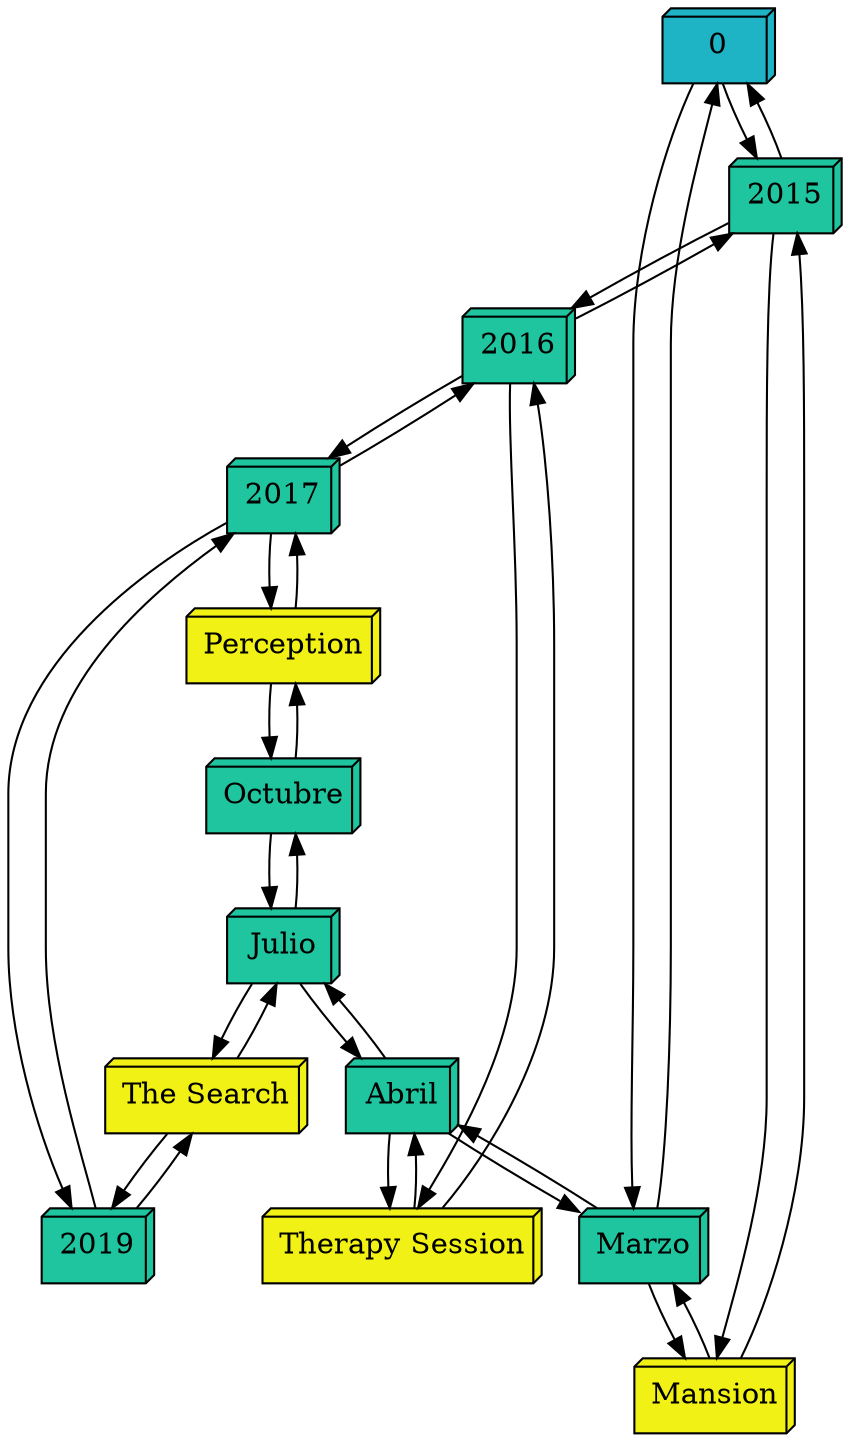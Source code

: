 digraph { 
node[shape=box3d, style=filled ]; 
0[fillcolor="#1EB3C5" pos=" 0,0!"];
0->2015; 
0->Marzo; 
Marzo[fillcolor="#1EC59E" pos=" 0,-3!"];
Marzo->0; 
Marzo->"Mansion"; 
Marzo->Abril; 
Abril[fillcolor="#1EC59E" pos=" 0,-4!"];
Abril->Marzo; 
Abril->"Therapy Session"; 
Abril->Julio; 
Julio[fillcolor="#1EC59E" pos=" 0,-7!"];
Julio->Abril; 
Julio->"The Search"; 
Julio->Octubre; 
Octubre[fillcolor="#1EC59E" pos=" 0,-10!"];
Octubre->Julio; 
Octubre->"Perception"; 
2015[fillcolor="#1EC59E" pos=" 1,0!"];
2015->0; 
2015->2016; 
2015->"Mansion"; 
"Mansion"[fillcolor="#F1F116" pos=" 1,-3!"];
"Mansion"->2015; 
"Mansion"->Marzo; 
2016[fillcolor="#1EC59E" pos=" 2,0!"];
2016->2015; 
2016->2017; 
2016->"Therapy Session"; 
"Therapy Session"[fillcolor="#F1F116" pos=" 2,-4!"];
"Therapy Session"->2016; 
"Therapy Session"->Abril; 
2017[fillcolor="#1EC59E" pos=" 3,0!"];
2017->2016; 
2017->2019; 
2017->"Perception"; 
"Perception"[fillcolor="#F1F116" pos=" 3,-10!"];
"Perception"->2017; 
"Perception"->Octubre; 
2019[fillcolor="#1EC59E" pos=" 4,0!"];
2019->2017; 
2019->"The Search"; 
"The Search"[fillcolor="#F1F116" pos=" 4,-7!"];
"The Search"->2019; 
"The Search"->Julio; 

}